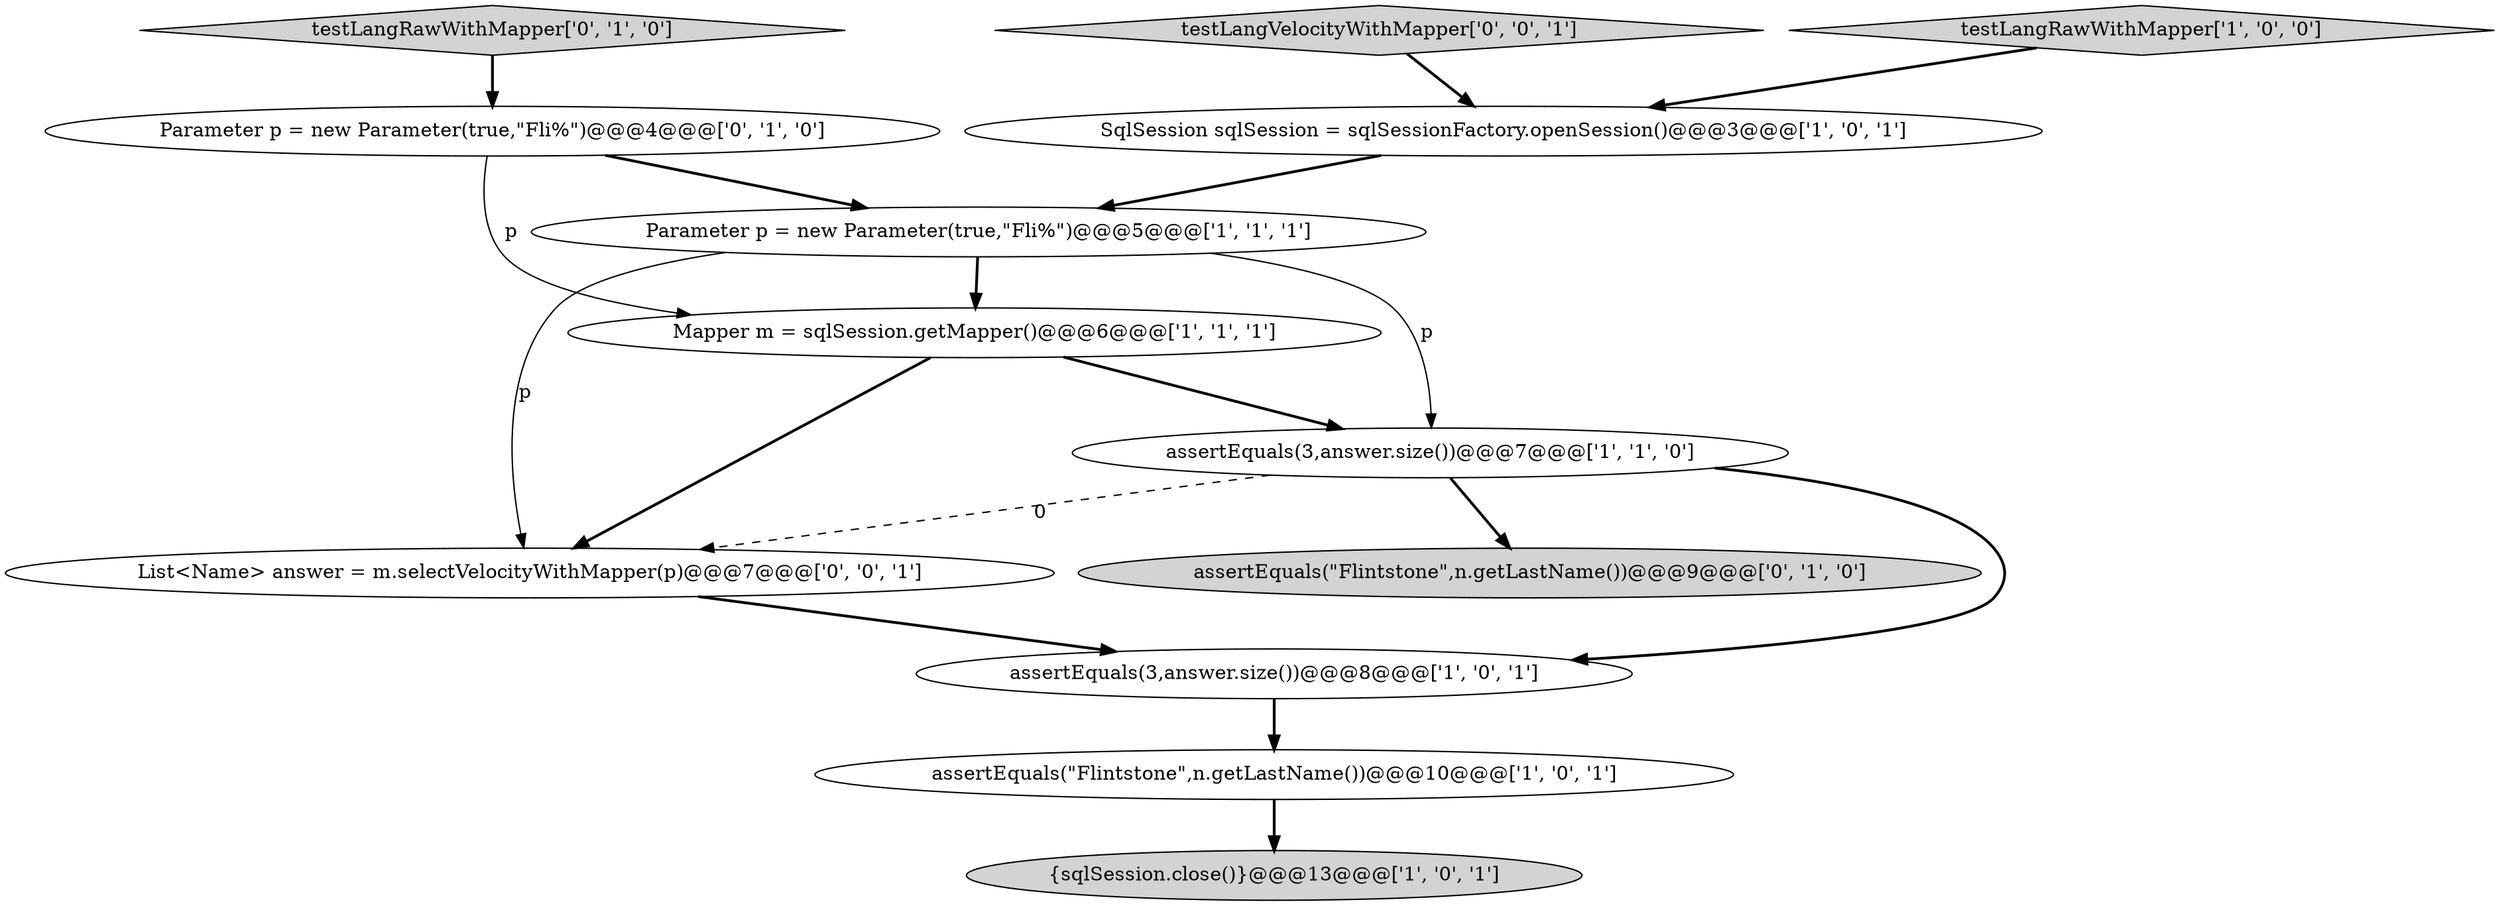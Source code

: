 digraph {
1 [style = filled, label = "assertEquals(3,answer.size())@@@7@@@['1', '1', '0']", fillcolor = white, shape = ellipse image = "AAA0AAABBB1BBB"];
6 [style = filled, label = "testLangRawWithMapper['1', '0', '0']", fillcolor = lightgray, shape = diamond image = "AAA0AAABBB1BBB"];
3 [style = filled, label = "{sqlSession.close()}@@@13@@@['1', '0', '1']", fillcolor = lightgray, shape = ellipse image = "AAA0AAABBB1BBB"];
8 [style = filled, label = "Parameter p = new Parameter(true,\"Fli%\")@@@4@@@['0', '1', '0']", fillcolor = white, shape = ellipse image = "AAA0AAABBB2BBB"];
10 [style = filled, label = "assertEquals(\"Flintstone\",n.getLastName())@@@9@@@['0', '1', '0']", fillcolor = lightgray, shape = ellipse image = "AAA0AAABBB2BBB"];
4 [style = filled, label = "Mapper m = sqlSession.getMapper()@@@6@@@['1', '1', '1']", fillcolor = white, shape = ellipse image = "AAA0AAABBB1BBB"];
5 [style = filled, label = "assertEquals(\"Flintstone\",n.getLastName())@@@10@@@['1', '0', '1']", fillcolor = white, shape = ellipse image = "AAA0AAABBB1BBB"];
0 [style = filled, label = "SqlSession sqlSession = sqlSessionFactory.openSession()@@@3@@@['1', '0', '1']", fillcolor = white, shape = ellipse image = "AAA0AAABBB1BBB"];
2 [style = filled, label = "assertEquals(3,answer.size())@@@8@@@['1', '0', '1']", fillcolor = white, shape = ellipse image = "AAA0AAABBB1BBB"];
9 [style = filled, label = "testLangRawWithMapper['0', '1', '0']", fillcolor = lightgray, shape = diamond image = "AAA0AAABBB2BBB"];
7 [style = filled, label = "Parameter p = new Parameter(true,\"Fli%\")@@@5@@@['1', '1', '1']", fillcolor = white, shape = ellipse image = "AAA0AAABBB1BBB"];
11 [style = filled, label = "testLangVelocityWithMapper['0', '0', '1']", fillcolor = lightgray, shape = diamond image = "AAA0AAABBB3BBB"];
12 [style = filled, label = "List<Name> answer = m.selectVelocityWithMapper(p)@@@7@@@['0', '0', '1']", fillcolor = white, shape = ellipse image = "AAA0AAABBB3BBB"];
5->3 [style = bold, label=""];
4->12 [style = bold, label=""];
1->12 [style = dashed, label="0"];
12->2 [style = bold, label=""];
1->2 [style = bold, label=""];
4->1 [style = bold, label=""];
6->0 [style = bold, label=""];
11->0 [style = bold, label=""];
7->12 [style = solid, label="p"];
7->4 [style = bold, label=""];
7->1 [style = solid, label="p"];
1->10 [style = bold, label=""];
9->8 [style = bold, label=""];
8->4 [style = solid, label="p"];
8->7 [style = bold, label=""];
2->5 [style = bold, label=""];
0->7 [style = bold, label=""];
}
